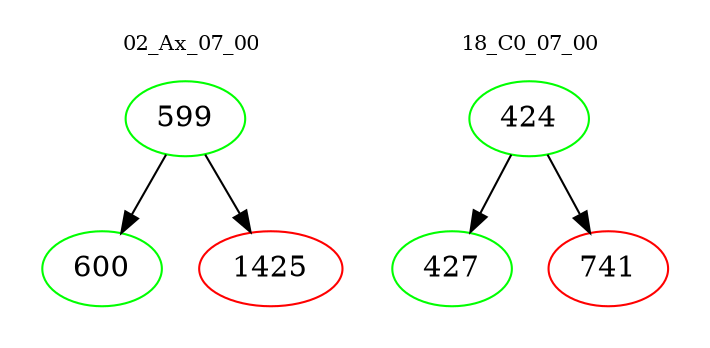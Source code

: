 digraph{
subgraph cluster_0 {
color = white
label = "02_Ax_07_00";
fontsize=10;
T0_599 [label="599", color="green"]
T0_599 -> T0_600 [color="black"]
T0_600 [label="600", color="green"]
T0_599 -> T0_1425 [color="black"]
T0_1425 [label="1425", color="red"]
}
subgraph cluster_1 {
color = white
label = "18_C0_07_00";
fontsize=10;
T1_424 [label="424", color="green"]
T1_424 -> T1_427 [color="black"]
T1_427 [label="427", color="green"]
T1_424 -> T1_741 [color="black"]
T1_741 [label="741", color="red"]
}
}
